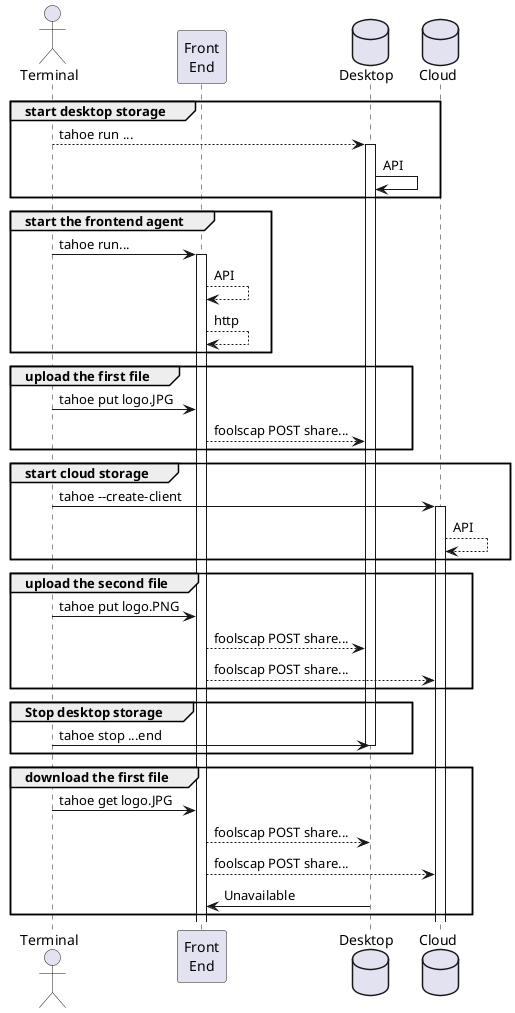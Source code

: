 @startuml
skinparam Shadowing false

actor "Terminal" as cli
participant "Front\nEnd" as client0
database "Desktop " as storage0
database "Cloud" as storage1


group start desktop storage
    cli --> storage0 : tahoe run ...
    activate storage0
    storage0 -> storage0 : API
end

group start the frontend agent
    cli -> client0 : tahoe run...
    activate client0

    client0 --> client0 : API
    client0 --> client0 : http
end

group upload the first file
    cli -> client0 : tahoe put logo.JPG
    client0 --> storage0 : foolscap POST share...
end

group start cloud storage
    cli -> storage1 : tahoe --create-client
    activate storage1
    storage1 --> storage1 : API
end

group upload the second file
    cli -> client0 : tahoe put logo.PNG
    client0 --> storage0 : foolscap POST share...
    client0 --> storage1 : foolscap POST share...
end

group Stop desktop storage
    cli -> storage0 : tahoe stop ...end
    deactivate storage0
end

group download the first file
    cli -> client0 : tahoe get logo.JPG
    client0 --> storage0 : foolscap POST share...
    client0 --> storage1 : foolscap POST share...
    client0 <- storage0 : Unavailable
end
@enduml